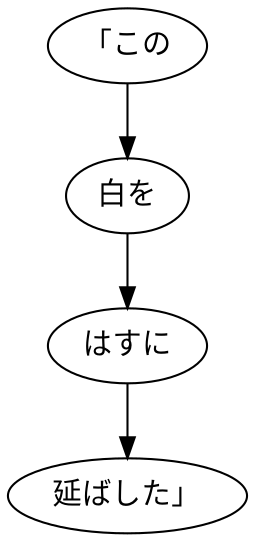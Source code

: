 digraph graph7740 {
	node0 [label="「この"];
	node1 [label="白を"];
	node2 [label="はすに"];
	node3 [label="延ばした」"];
	node0 -> node1;
	node1 -> node2;
	node2 -> node3;
}
